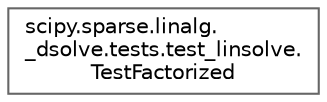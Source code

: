 digraph "Graphical Class Hierarchy"
{
 // LATEX_PDF_SIZE
  bgcolor="transparent";
  edge [fontname=Helvetica,fontsize=10,labelfontname=Helvetica,labelfontsize=10];
  node [fontname=Helvetica,fontsize=10,shape=box,height=0.2,width=0.4];
  rankdir="LR";
  Node0 [id="Node000000",label="scipy.sparse.linalg.\l_dsolve.tests.test_linsolve.\lTestFactorized",height=0.2,width=0.4,color="grey40", fillcolor="white", style="filled",URL="$d0/d42/classscipy_1_1sparse_1_1linalg_1_1__dsolve_1_1tests_1_1test__linsolve_1_1TestFactorized.html",tooltip=" "];
}
